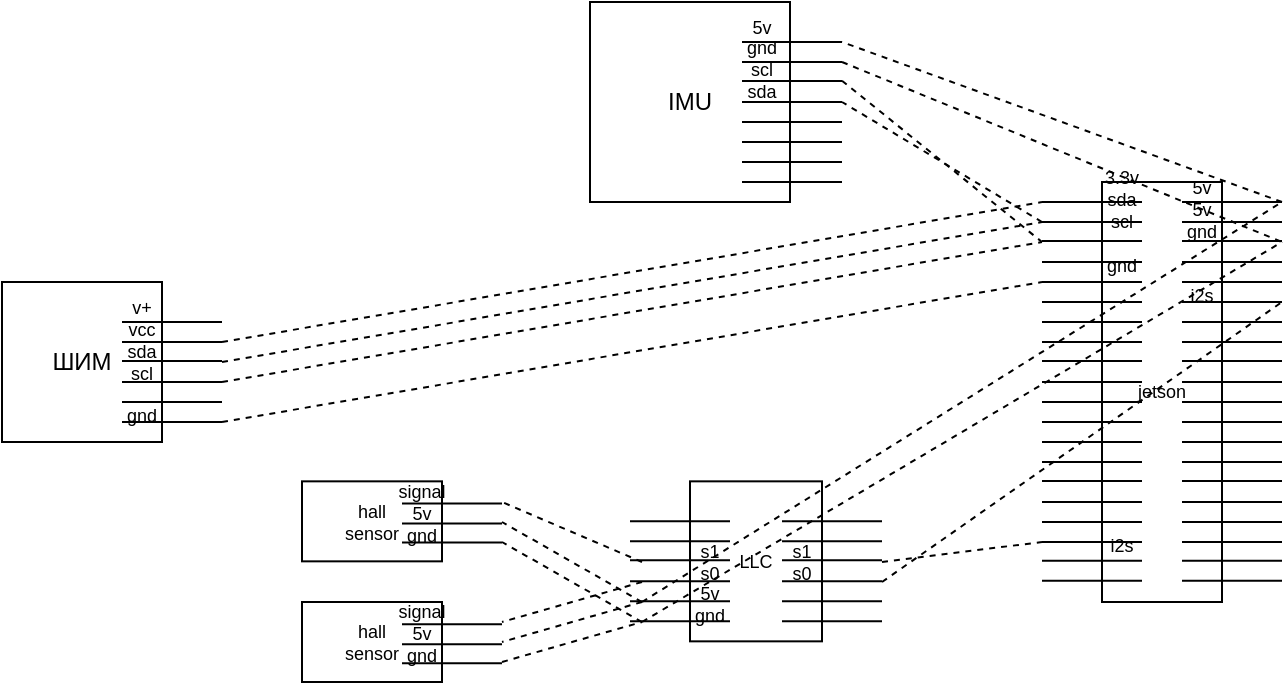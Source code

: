 <mxfile version="14.1.8" type="github">
  <diagram id="JsutUQx6NK4XxqGc4MJt" name="Page-1">
    <mxGraphModel dx="1990" dy="1189" grid="1" gridSize="10" guides="1" tooltips="1" connect="1" arrows="1" fold="1" page="1" pageScale="1" pageWidth="413" pageHeight="583" math="0" shadow="0">
      <root>
        <mxCell id="0" />
        <mxCell id="1" parent="0" />
        <mxCell id="KwUh2jPh4wp6yOu8MJGP-1" value="ШИМ" style="whiteSpace=wrap;html=1;aspect=fixed;" parent="1" vertex="1">
          <mxGeometry x="90" y="250" width="80" height="80" as="geometry" />
        </mxCell>
        <mxCell id="KwUh2jPh4wp6yOu8MJGP-2" value="" style="endArrow=none;html=1;" parent="1" edge="1">
          <mxGeometry width="50" height="50" relative="1" as="geometry">
            <mxPoint x="150" y="270" as="sourcePoint" />
            <mxPoint x="200" y="270" as="targetPoint" />
          </mxGeometry>
        </mxCell>
        <mxCell id="KwUh2jPh4wp6yOu8MJGP-3" value="" style="endArrow=none;html=1;" parent="1" edge="1">
          <mxGeometry width="50" height="50" relative="1" as="geometry">
            <mxPoint x="150" y="280" as="sourcePoint" />
            <mxPoint x="200" y="280" as="targetPoint" />
            <Array as="points">
              <mxPoint x="170" y="280" />
            </Array>
          </mxGeometry>
        </mxCell>
        <mxCell id="KwUh2jPh4wp6yOu8MJGP-4" value="" style="endArrow=none;html=1;" parent="1" edge="1">
          <mxGeometry width="50" height="50" relative="1" as="geometry">
            <mxPoint x="150" y="289.5" as="sourcePoint" />
            <mxPoint x="200" y="289.5" as="targetPoint" />
          </mxGeometry>
        </mxCell>
        <mxCell id="KwUh2jPh4wp6yOu8MJGP-5" value="" style="endArrow=none;html=1;" parent="1" edge="1">
          <mxGeometry width="50" height="50" relative="1" as="geometry">
            <mxPoint x="150" y="300" as="sourcePoint" />
            <mxPoint x="200" y="300" as="targetPoint" />
          </mxGeometry>
        </mxCell>
        <mxCell id="KwUh2jPh4wp6yOu8MJGP-6" value="" style="endArrow=none;html=1;" parent="1" edge="1">
          <mxGeometry width="50" height="50" relative="1" as="geometry">
            <mxPoint x="150" y="310" as="sourcePoint" />
            <mxPoint x="200" y="310" as="targetPoint" />
          </mxGeometry>
        </mxCell>
        <mxCell id="KwUh2jPh4wp6yOu8MJGP-7" value="" style="endArrow=none;html=1;" parent="1" edge="1">
          <mxGeometry width="50" height="50" relative="1" as="geometry">
            <mxPoint x="150" y="320" as="sourcePoint" />
            <mxPoint x="200" y="320" as="targetPoint" />
          </mxGeometry>
        </mxCell>
        <mxCell id="KwUh2jPh4wp6yOu8MJGP-8" value="v+&lt;br style=&quot;font-size: 9px;&quot;&gt;vcc&lt;br style=&quot;font-size: 9px;&quot;&gt;sda&lt;br style=&quot;font-size: 9px;&quot;&gt;scl&lt;br style=&quot;font-size: 9px;&quot;&gt;&lt;br style=&quot;font-size: 9px;&quot;&gt;gnd" style="text;html=1;strokeColor=none;fillColor=none;align=center;verticalAlign=middle;whiteSpace=wrap;rounded=0;fontSize=9;" parent="1" vertex="1">
          <mxGeometry x="140" y="280" width="40" height="20" as="geometry" />
        </mxCell>
        <mxCell id="KwUh2jPh4wp6yOu8MJGP-10" value="jetson" style="rounded=0;whiteSpace=wrap;html=1;fontSize=9;" parent="1" vertex="1">
          <mxGeometry x="640" y="200" width="60" height="210" as="geometry" />
        </mxCell>
        <mxCell id="KwUh2jPh4wp6yOu8MJGP-18" value="" style="endArrow=none;html=1;" parent="1" edge="1">
          <mxGeometry width="50" height="50" relative="1" as="geometry">
            <mxPoint x="680" y="210" as="sourcePoint" />
            <mxPoint x="730" y="210" as="targetPoint" />
          </mxGeometry>
        </mxCell>
        <mxCell id="KwUh2jPh4wp6yOu8MJGP-19" value="" style="endArrow=none;html=1;" parent="1" edge="1">
          <mxGeometry width="50" height="50" relative="1" as="geometry">
            <mxPoint x="680" y="220" as="sourcePoint" />
            <mxPoint x="730" y="220" as="targetPoint" />
            <Array as="points">
              <mxPoint x="700" y="220" />
            </Array>
          </mxGeometry>
        </mxCell>
        <mxCell id="KwUh2jPh4wp6yOu8MJGP-20" value="" style="endArrow=none;html=1;" parent="1" edge="1">
          <mxGeometry width="50" height="50" relative="1" as="geometry">
            <mxPoint x="680" y="229.5" as="sourcePoint" />
            <mxPoint x="730" y="229.5" as="targetPoint" />
          </mxGeometry>
        </mxCell>
        <mxCell id="KwUh2jPh4wp6yOu8MJGP-21" value="" style="endArrow=none;html=1;" parent="1" edge="1">
          <mxGeometry width="50" height="50" relative="1" as="geometry">
            <mxPoint x="680" y="240" as="sourcePoint" />
            <mxPoint x="730" y="240" as="targetPoint" />
          </mxGeometry>
        </mxCell>
        <mxCell id="KwUh2jPh4wp6yOu8MJGP-22" value="" style="endArrow=none;html=1;" parent="1" edge="1">
          <mxGeometry width="50" height="50" relative="1" as="geometry">
            <mxPoint x="680" y="250" as="sourcePoint" />
            <mxPoint x="730" y="250" as="targetPoint" />
          </mxGeometry>
        </mxCell>
        <mxCell id="KwUh2jPh4wp6yOu8MJGP-23" value="" style="endArrow=none;html=1;" parent="1" edge="1">
          <mxGeometry width="50" height="50" relative="1" as="geometry">
            <mxPoint x="680" y="260" as="sourcePoint" />
            <mxPoint x="730" y="260" as="targetPoint" />
          </mxGeometry>
        </mxCell>
        <mxCell id="KwUh2jPh4wp6yOu8MJGP-24" value="5v&lt;br style=&quot;font-size: 9px&quot;&gt;5v&lt;br style=&quot;font-size: 9px&quot;&gt;gnd&lt;br style=&quot;font-size: 9px&quot;&gt;&lt;br style=&quot;font-size: 9px&quot;&gt;&lt;br style=&quot;font-size: 9px&quot;&gt;i2s" style="text;html=1;strokeColor=none;fillColor=none;align=center;verticalAlign=middle;whiteSpace=wrap;rounded=0;fontSize=9;" parent="1" vertex="1">
          <mxGeometry x="670" y="220" width="40" height="20" as="geometry" />
        </mxCell>
        <mxCell id="KwUh2jPh4wp6yOu8MJGP-25" value="" style="endArrow=none;html=1;" parent="1" edge="1">
          <mxGeometry width="50" height="50" relative="1" as="geometry">
            <mxPoint x="610.0" y="210" as="sourcePoint" />
            <mxPoint x="660" y="210" as="targetPoint" />
          </mxGeometry>
        </mxCell>
        <mxCell id="KwUh2jPh4wp6yOu8MJGP-26" value="" style="endArrow=none;html=1;" parent="1" edge="1">
          <mxGeometry width="50" height="50" relative="1" as="geometry">
            <mxPoint x="610.0" y="220" as="sourcePoint" />
            <mxPoint x="660" y="220" as="targetPoint" />
            <Array as="points">
              <mxPoint x="630" y="220" />
            </Array>
          </mxGeometry>
        </mxCell>
        <mxCell id="KwUh2jPh4wp6yOu8MJGP-27" value="" style="endArrow=none;html=1;" parent="1" edge="1">
          <mxGeometry width="50" height="50" relative="1" as="geometry">
            <mxPoint x="610.0" y="229.5" as="sourcePoint" />
            <mxPoint x="660" y="229.5" as="targetPoint" />
          </mxGeometry>
        </mxCell>
        <mxCell id="KwUh2jPh4wp6yOu8MJGP-28" value="" style="endArrow=none;html=1;" parent="1" edge="1">
          <mxGeometry width="50" height="50" relative="1" as="geometry">
            <mxPoint x="610.0" y="240" as="sourcePoint" />
            <mxPoint x="660" y="240" as="targetPoint" />
          </mxGeometry>
        </mxCell>
        <mxCell id="KwUh2jPh4wp6yOu8MJGP-29" value="" style="endArrow=none;html=1;" parent="1" edge="1">
          <mxGeometry width="50" height="50" relative="1" as="geometry">
            <mxPoint x="610.0" y="250" as="sourcePoint" />
            <mxPoint x="660" y="250" as="targetPoint" />
          </mxGeometry>
        </mxCell>
        <mxCell id="KwUh2jPh4wp6yOu8MJGP-30" value="" style="endArrow=none;html=1;" parent="1" edge="1">
          <mxGeometry width="50" height="50" relative="1" as="geometry">
            <mxPoint x="610.0" y="260" as="sourcePoint" />
            <mxPoint x="660" y="260" as="targetPoint" />
          </mxGeometry>
        </mxCell>
        <mxCell id="KwUh2jPh4wp6yOu8MJGP-31" value="3.3v&lt;br style=&quot;font-size: 9px&quot;&gt;sda&lt;br style=&quot;font-size: 9px&quot;&gt;scl&lt;br style=&quot;font-size: 9px&quot;&gt;&lt;br style=&quot;font-size: 9px&quot;&gt;gnd&lt;br&gt;&lt;br&gt;&lt;br&gt;&lt;br&gt;&lt;br&gt;&lt;br&gt;&lt;br&gt;&lt;br&gt;&lt;br&gt;&lt;br&gt;&lt;br&gt;&lt;br&gt;&lt;br&gt;i2s" style="text;html=1;strokeColor=none;fillColor=none;align=center;verticalAlign=middle;whiteSpace=wrap;rounded=0;fontSize=9;" parent="1" vertex="1">
          <mxGeometry x="630" y="280" width="40" height="20" as="geometry" />
        </mxCell>
        <mxCell id="KwUh2jPh4wp6yOu8MJGP-35" value="" style="endArrow=none;dashed=1;html=1;fontSize=9;" parent="1" edge="1">
          <mxGeometry width="50" height="50" relative="1" as="geometry">
            <mxPoint x="200" y="280" as="sourcePoint" />
            <mxPoint x="610" y="210" as="targetPoint" />
          </mxGeometry>
        </mxCell>
        <mxCell id="KwUh2jPh4wp6yOu8MJGP-36" value="" style="endArrow=none;dashed=1;html=1;fontSize=9;" parent="1" edge="1">
          <mxGeometry width="50" height="50" relative="1" as="geometry">
            <mxPoint x="200" y="290" as="sourcePoint" />
            <mxPoint x="610" y="220" as="targetPoint" />
          </mxGeometry>
        </mxCell>
        <mxCell id="KwUh2jPh4wp6yOu8MJGP-37" value="" style="endArrow=none;dashed=1;html=1;fontSize=9;" parent="1" edge="1">
          <mxGeometry width="50" height="50" relative="1" as="geometry">
            <mxPoint x="200" y="300" as="sourcePoint" />
            <mxPoint x="610" y="230" as="targetPoint" />
          </mxGeometry>
        </mxCell>
        <mxCell id="KwUh2jPh4wp6yOu8MJGP-38" value="" style="endArrow=none;dashed=1;html=1;fontSize=9;" parent="1" edge="1">
          <mxGeometry width="50" height="50" relative="1" as="geometry">
            <mxPoint x="200" y="320" as="sourcePoint" />
            <mxPoint x="610" y="250" as="targetPoint" />
          </mxGeometry>
        </mxCell>
        <mxCell id="KwUh2jPh4wp6yOu8MJGP-39" value="hall&lt;br&gt;sensor" style="rounded=0;whiteSpace=wrap;html=1;fontSize=9;" parent="1" vertex="1">
          <mxGeometry x="240" y="349.67" width="70" height="40" as="geometry" />
        </mxCell>
        <mxCell id="KwUh2jPh4wp6yOu8MJGP-44" value="" style="endArrow=none;html=1;" parent="1" edge="1">
          <mxGeometry width="50" height="50" relative="1" as="geometry">
            <mxPoint x="290" y="360.75" as="sourcePoint" />
            <mxPoint x="340" y="360.75" as="targetPoint" />
          </mxGeometry>
        </mxCell>
        <mxCell id="KwUh2jPh4wp6yOu8MJGP-45" value="" style="endArrow=none;html=1;" parent="1" edge="1">
          <mxGeometry width="50" height="50" relative="1" as="geometry">
            <mxPoint x="290" y="370.75" as="sourcePoint" />
            <mxPoint x="340" y="370.75" as="targetPoint" />
            <Array as="points">
              <mxPoint x="310" y="370.75" />
            </Array>
          </mxGeometry>
        </mxCell>
        <mxCell id="KwUh2jPh4wp6yOu8MJGP-46" value="" style="endArrow=none;html=1;" parent="1" edge="1">
          <mxGeometry width="50" height="50" relative="1" as="geometry">
            <mxPoint x="290" y="380.25" as="sourcePoint" />
            <mxPoint x="340" y="380.25" as="targetPoint" />
          </mxGeometry>
        </mxCell>
        <mxCell id="KwUh2jPh4wp6yOu8MJGP-47" value="signal&lt;br style=&quot;font-size: 9px&quot;&gt;5v&lt;br style=&quot;font-size: 9px&quot;&gt;gnd" style="text;html=1;strokeColor=none;fillColor=none;align=center;verticalAlign=middle;whiteSpace=wrap;rounded=0;fontSize=9;" parent="1" vertex="1">
          <mxGeometry x="280" y="355.67" width="40" height="20" as="geometry" />
        </mxCell>
        <mxCell id="KwUh2jPh4wp6yOu8MJGP-48" value="LLC" style="rounded=0;whiteSpace=wrap;html=1;fontSize=9;" parent="1" vertex="1">
          <mxGeometry x="434" y="349.67" width="66" height="80" as="geometry" />
        </mxCell>
        <mxCell id="KwUh2jPh4wp6yOu8MJGP-49" value="" style="endArrow=none;html=1;" parent="1" edge="1">
          <mxGeometry width="50" height="50" relative="1" as="geometry">
            <mxPoint x="480" y="369.67" as="sourcePoint" />
            <mxPoint x="530" y="369.67" as="targetPoint" />
          </mxGeometry>
        </mxCell>
        <mxCell id="KwUh2jPh4wp6yOu8MJGP-50" value="" style="endArrow=none;html=1;" parent="1" edge="1">
          <mxGeometry width="50" height="50" relative="1" as="geometry">
            <mxPoint x="480" y="379.67" as="sourcePoint" />
            <mxPoint x="530" y="379.67" as="targetPoint" />
            <Array as="points">
              <mxPoint x="500" y="379.67" />
            </Array>
          </mxGeometry>
        </mxCell>
        <mxCell id="KwUh2jPh4wp6yOu8MJGP-51" value="" style="endArrow=none;html=1;" parent="1" edge="1">
          <mxGeometry width="50" height="50" relative="1" as="geometry">
            <mxPoint x="480" y="389.17" as="sourcePoint" />
            <mxPoint x="530" y="389.17" as="targetPoint" />
          </mxGeometry>
        </mxCell>
        <mxCell id="KwUh2jPh4wp6yOu8MJGP-52" value="" style="endArrow=none;html=1;" parent="1" edge="1">
          <mxGeometry width="50" height="50" relative="1" as="geometry">
            <mxPoint x="480" y="399.67" as="sourcePoint" />
            <mxPoint x="530" y="399.67" as="targetPoint" />
          </mxGeometry>
        </mxCell>
        <mxCell id="KwUh2jPh4wp6yOu8MJGP-53" value="" style="endArrow=none;html=1;" parent="1" edge="1">
          <mxGeometry width="50" height="50" relative="1" as="geometry">
            <mxPoint x="480" y="409.67" as="sourcePoint" />
            <mxPoint x="530" y="409.67" as="targetPoint" />
          </mxGeometry>
        </mxCell>
        <mxCell id="KwUh2jPh4wp6yOu8MJGP-54" value="" style="endArrow=none;html=1;" parent="1" edge="1">
          <mxGeometry width="50" height="50" relative="1" as="geometry">
            <mxPoint x="480" y="419.67" as="sourcePoint" />
            <mxPoint x="530" y="419.67" as="targetPoint" />
          </mxGeometry>
        </mxCell>
        <mxCell id="KwUh2jPh4wp6yOu8MJGP-55" value="&lt;br style=&quot;font-size: 9px&quot;&gt;&lt;br style=&quot;font-size: 9px&quot;&gt;s1&lt;br style=&quot;font-size: 9px&quot;&gt;s0&lt;br&gt;&lt;br&gt;&lt;br style=&quot;font-size: 9px&quot;&gt;" style="text;html=1;strokeColor=none;fillColor=none;align=center;verticalAlign=middle;whiteSpace=wrap;rounded=0;fontSize=9;" parent="1" vertex="1">
          <mxGeometry x="470" y="379.67" width="40" height="20" as="geometry" />
        </mxCell>
        <mxCell id="KwUh2jPh4wp6yOu8MJGP-56" value="" style="endArrow=none;html=1;" parent="1" edge="1">
          <mxGeometry width="50" height="50" relative="1" as="geometry">
            <mxPoint x="404.0" y="369.67" as="sourcePoint" />
            <mxPoint x="454" y="369.67" as="targetPoint" />
          </mxGeometry>
        </mxCell>
        <mxCell id="KwUh2jPh4wp6yOu8MJGP-57" value="" style="endArrow=none;html=1;" parent="1" edge="1">
          <mxGeometry width="50" height="50" relative="1" as="geometry">
            <mxPoint x="404.0" y="379.67" as="sourcePoint" />
            <mxPoint x="454" y="379.67" as="targetPoint" />
            <Array as="points">
              <mxPoint x="424" y="379.67" />
            </Array>
          </mxGeometry>
        </mxCell>
        <mxCell id="KwUh2jPh4wp6yOu8MJGP-58" value="" style="endArrow=none;html=1;" parent="1" edge="1">
          <mxGeometry width="50" height="50" relative="1" as="geometry">
            <mxPoint x="404.0" y="389.17" as="sourcePoint" />
            <mxPoint x="454" y="389.17" as="targetPoint" />
          </mxGeometry>
        </mxCell>
        <mxCell id="KwUh2jPh4wp6yOu8MJGP-59" value="" style="endArrow=none;html=1;" parent="1" edge="1">
          <mxGeometry width="50" height="50" relative="1" as="geometry">
            <mxPoint x="404.0" y="399.67" as="sourcePoint" />
            <mxPoint x="454" y="399.67" as="targetPoint" />
          </mxGeometry>
        </mxCell>
        <mxCell id="KwUh2jPh4wp6yOu8MJGP-60" value="" style="endArrow=none;html=1;" parent="1" edge="1">
          <mxGeometry width="50" height="50" relative="1" as="geometry">
            <mxPoint x="404.0" y="409.67" as="sourcePoint" />
            <mxPoint x="454" y="409.67" as="targetPoint" />
          </mxGeometry>
        </mxCell>
        <mxCell id="KwUh2jPh4wp6yOu8MJGP-61" value="" style="endArrow=none;html=1;" parent="1" edge="1">
          <mxGeometry width="50" height="50" relative="1" as="geometry">
            <mxPoint x="404.0" y="419.67" as="sourcePoint" />
            <mxPoint x="454" y="419.67" as="targetPoint" />
          </mxGeometry>
        </mxCell>
        <mxCell id="KwUh2jPh4wp6yOu8MJGP-62" value="&lt;br&gt;&lt;br&gt;s1&lt;br&gt;s0&lt;br&gt;5v&lt;br&gt;gnd" style="text;html=1;strokeColor=none;fillColor=none;align=center;verticalAlign=middle;whiteSpace=wrap;rounded=0;fontSize=9;" parent="1" vertex="1">
          <mxGeometry x="424" y="380.0" width="40" height="20" as="geometry" />
        </mxCell>
        <mxCell id="KwUh2jPh4wp6yOu8MJGP-63" value="hall&lt;br&gt;sensor" style="rounded=0;whiteSpace=wrap;html=1;fontSize=9;" parent="1" vertex="1">
          <mxGeometry x="240" y="410" width="70" height="40" as="geometry" />
        </mxCell>
        <mxCell id="KwUh2jPh4wp6yOu8MJGP-64" value="" style="endArrow=none;html=1;" parent="1" edge="1">
          <mxGeometry width="50" height="50" relative="1" as="geometry">
            <mxPoint x="290" y="421.08" as="sourcePoint" />
            <mxPoint x="340" y="421.08" as="targetPoint" />
          </mxGeometry>
        </mxCell>
        <mxCell id="KwUh2jPh4wp6yOu8MJGP-65" value="" style="endArrow=none;html=1;" parent="1" edge="1">
          <mxGeometry width="50" height="50" relative="1" as="geometry">
            <mxPoint x="290" y="431.08" as="sourcePoint" />
            <mxPoint x="340" y="431.08" as="targetPoint" />
            <Array as="points">
              <mxPoint x="310" y="431.08" />
            </Array>
          </mxGeometry>
        </mxCell>
        <mxCell id="KwUh2jPh4wp6yOu8MJGP-66" value="" style="endArrow=none;html=1;" parent="1" edge="1">
          <mxGeometry width="50" height="50" relative="1" as="geometry">
            <mxPoint x="290" y="440.58" as="sourcePoint" />
            <mxPoint x="340" y="440.58" as="targetPoint" />
          </mxGeometry>
        </mxCell>
        <mxCell id="KwUh2jPh4wp6yOu8MJGP-67" value="signal&lt;br style=&quot;font-size: 9px&quot;&gt;5v&lt;br style=&quot;font-size: 9px&quot;&gt;gnd" style="text;html=1;strokeColor=none;fillColor=none;align=center;verticalAlign=middle;whiteSpace=wrap;rounded=0;fontSize=9;" parent="1" vertex="1">
          <mxGeometry x="280" y="416" width="40" height="20" as="geometry" />
        </mxCell>
        <mxCell id="KwUh2jPh4wp6yOu8MJGP-68" value="" style="endArrow=none;dashed=1;html=1;fontSize=9;" parent="1" edge="1">
          <mxGeometry width="50" height="50" relative="1" as="geometry">
            <mxPoint x="340" y="440" as="sourcePoint" />
            <mxPoint x="410" y="420" as="targetPoint" />
          </mxGeometry>
        </mxCell>
        <mxCell id="KwUh2jPh4wp6yOu8MJGP-69" value="" style="endArrow=none;dashed=1;html=1;fontSize=9;" parent="1" edge="1">
          <mxGeometry width="50" height="50" relative="1" as="geometry">
            <mxPoint x="410" y="410" as="sourcePoint" />
            <mxPoint x="340" y="430" as="targetPoint" />
          </mxGeometry>
        </mxCell>
        <mxCell id="KwUh2jPh4wp6yOu8MJGP-70" value="" style="endArrow=none;dashed=1;html=1;fontSize=9;" parent="1" edge="1">
          <mxGeometry width="50" height="50" relative="1" as="geometry">
            <mxPoint x="410" y="400" as="sourcePoint" />
            <mxPoint x="340" y="420" as="targetPoint" />
          </mxGeometry>
        </mxCell>
        <mxCell id="KwUh2jPh4wp6yOu8MJGP-71" value="" style="endArrow=none;dashed=1;html=1;fontSize=9;" parent="1" edge="1">
          <mxGeometry width="50" height="50" relative="1" as="geometry">
            <mxPoint x="410" y="420" as="sourcePoint" />
            <mxPoint x="340" y="380" as="targetPoint" />
          </mxGeometry>
        </mxCell>
        <mxCell id="KwUh2jPh4wp6yOu8MJGP-72" value="" style="endArrow=none;dashed=1;html=1;fontSize=9;" parent="1" edge="1">
          <mxGeometry width="50" height="50" relative="1" as="geometry">
            <mxPoint x="410" y="410" as="sourcePoint" />
            <mxPoint x="340" y="370" as="targetPoint" />
          </mxGeometry>
        </mxCell>
        <mxCell id="KwUh2jPh4wp6yOu8MJGP-73" value="" style="endArrow=none;dashed=1;html=1;fontSize=9;" parent="1" edge="1">
          <mxGeometry width="50" height="50" relative="1" as="geometry">
            <mxPoint x="410" y="390" as="sourcePoint" />
            <mxPoint x="340" y="360" as="targetPoint" />
          </mxGeometry>
        </mxCell>
        <mxCell id="KwUh2jPh4wp6yOu8MJGP-74" value="" style="endArrow=none;html=1;" parent="1" edge="1">
          <mxGeometry width="50" height="50" relative="1" as="geometry">
            <mxPoint x="680" y="270" as="sourcePoint" />
            <mxPoint x="730" y="270" as="targetPoint" />
          </mxGeometry>
        </mxCell>
        <mxCell id="KwUh2jPh4wp6yOu8MJGP-75" value="" style="endArrow=none;html=1;" parent="1" edge="1">
          <mxGeometry width="50" height="50" relative="1" as="geometry">
            <mxPoint x="680" y="280" as="sourcePoint" />
            <mxPoint x="730" y="280" as="targetPoint" />
            <Array as="points">
              <mxPoint x="700" y="280" />
            </Array>
          </mxGeometry>
        </mxCell>
        <mxCell id="KwUh2jPh4wp6yOu8MJGP-76" value="" style="endArrow=none;html=1;" parent="1" edge="1">
          <mxGeometry width="50" height="50" relative="1" as="geometry">
            <mxPoint x="680" y="289.5" as="sourcePoint" />
            <mxPoint x="730" y="289.5" as="targetPoint" />
          </mxGeometry>
        </mxCell>
        <mxCell id="KwUh2jPh4wp6yOu8MJGP-77" value="" style="endArrow=none;html=1;" parent="1" edge="1">
          <mxGeometry width="50" height="50" relative="1" as="geometry">
            <mxPoint x="680" y="300" as="sourcePoint" />
            <mxPoint x="730" y="300" as="targetPoint" />
          </mxGeometry>
        </mxCell>
        <mxCell id="KwUh2jPh4wp6yOu8MJGP-78" value="" style="endArrow=none;html=1;" parent="1" edge="1">
          <mxGeometry width="50" height="50" relative="1" as="geometry">
            <mxPoint x="680" y="310" as="sourcePoint" />
            <mxPoint x="730" y="310" as="targetPoint" />
          </mxGeometry>
        </mxCell>
        <mxCell id="KwUh2jPh4wp6yOu8MJGP-79" value="" style="endArrow=none;html=1;" parent="1" edge="1">
          <mxGeometry width="50" height="50" relative="1" as="geometry">
            <mxPoint x="680" y="320" as="sourcePoint" />
            <mxPoint x="730" y="320" as="targetPoint" />
          </mxGeometry>
        </mxCell>
        <mxCell id="KwUh2jPh4wp6yOu8MJGP-80" value="" style="endArrow=none;html=1;" parent="1" edge="1">
          <mxGeometry width="50" height="50" relative="1" as="geometry">
            <mxPoint x="610.0" y="270" as="sourcePoint" />
            <mxPoint x="660" y="270" as="targetPoint" />
          </mxGeometry>
        </mxCell>
        <mxCell id="KwUh2jPh4wp6yOu8MJGP-81" value="" style="endArrow=none;html=1;" parent="1" edge="1">
          <mxGeometry width="50" height="50" relative="1" as="geometry">
            <mxPoint x="610.0" y="280" as="sourcePoint" />
            <mxPoint x="660" y="280" as="targetPoint" />
            <Array as="points">
              <mxPoint x="630" y="280" />
            </Array>
          </mxGeometry>
        </mxCell>
        <mxCell id="KwUh2jPh4wp6yOu8MJGP-82" value="" style="endArrow=none;html=1;" parent="1" edge="1">
          <mxGeometry width="50" height="50" relative="1" as="geometry">
            <mxPoint x="610.0" y="289.5" as="sourcePoint" />
            <mxPoint x="660" y="289.5" as="targetPoint" />
          </mxGeometry>
        </mxCell>
        <mxCell id="KwUh2jPh4wp6yOu8MJGP-83" value="" style="endArrow=none;html=1;" parent="1" edge="1">
          <mxGeometry width="50" height="50" relative="1" as="geometry">
            <mxPoint x="610.0" y="300" as="sourcePoint" />
            <mxPoint x="660" y="300" as="targetPoint" />
          </mxGeometry>
        </mxCell>
        <mxCell id="KwUh2jPh4wp6yOu8MJGP-84" value="" style="endArrow=none;html=1;" parent="1" edge="1">
          <mxGeometry width="50" height="50" relative="1" as="geometry">
            <mxPoint x="610.0" y="310" as="sourcePoint" />
            <mxPoint x="660" y="310" as="targetPoint" />
          </mxGeometry>
        </mxCell>
        <mxCell id="KwUh2jPh4wp6yOu8MJGP-85" value="" style="endArrow=none;html=1;" parent="1" edge="1">
          <mxGeometry width="50" height="50" relative="1" as="geometry">
            <mxPoint x="610.0" y="320" as="sourcePoint" />
            <mxPoint x="660" y="320" as="targetPoint" />
          </mxGeometry>
        </mxCell>
        <mxCell id="KwUh2jPh4wp6yOu8MJGP-86" value="" style="endArrow=none;html=1;" parent="1" edge="1">
          <mxGeometry width="50" height="50" relative="1" as="geometry">
            <mxPoint x="680" y="330" as="sourcePoint" />
            <mxPoint x="730" y="330" as="targetPoint" />
          </mxGeometry>
        </mxCell>
        <mxCell id="KwUh2jPh4wp6yOu8MJGP-87" value="" style="endArrow=none;html=1;" parent="1" edge="1">
          <mxGeometry width="50" height="50" relative="1" as="geometry">
            <mxPoint x="680" y="340" as="sourcePoint" />
            <mxPoint x="730" y="340" as="targetPoint" />
            <Array as="points">
              <mxPoint x="700" y="340" />
            </Array>
          </mxGeometry>
        </mxCell>
        <mxCell id="KwUh2jPh4wp6yOu8MJGP-88" value="" style="endArrow=none;html=1;" parent="1" edge="1">
          <mxGeometry width="50" height="50" relative="1" as="geometry">
            <mxPoint x="680" y="349.5" as="sourcePoint" />
            <mxPoint x="730" y="349.5" as="targetPoint" />
          </mxGeometry>
        </mxCell>
        <mxCell id="KwUh2jPh4wp6yOu8MJGP-89" value="" style="endArrow=none;html=1;" parent="1" edge="1">
          <mxGeometry width="50" height="50" relative="1" as="geometry">
            <mxPoint x="680" y="360" as="sourcePoint" />
            <mxPoint x="730" y="360" as="targetPoint" />
          </mxGeometry>
        </mxCell>
        <mxCell id="KwUh2jPh4wp6yOu8MJGP-90" value="" style="endArrow=none;html=1;" parent="1" edge="1">
          <mxGeometry width="50" height="50" relative="1" as="geometry">
            <mxPoint x="680" y="370" as="sourcePoint" />
            <mxPoint x="730" y="370" as="targetPoint" />
          </mxGeometry>
        </mxCell>
        <mxCell id="KwUh2jPh4wp6yOu8MJGP-91" value="" style="endArrow=none;html=1;" parent="1" edge="1">
          <mxGeometry width="50" height="50" relative="1" as="geometry">
            <mxPoint x="680" y="380" as="sourcePoint" />
            <mxPoint x="730" y="380" as="targetPoint" />
          </mxGeometry>
        </mxCell>
        <mxCell id="KwUh2jPh4wp6yOu8MJGP-92" value="" style="endArrow=none;html=1;" parent="1" edge="1">
          <mxGeometry width="50" height="50" relative="1" as="geometry">
            <mxPoint x="610.0" y="330" as="sourcePoint" />
            <mxPoint x="660" y="330" as="targetPoint" />
          </mxGeometry>
        </mxCell>
        <mxCell id="KwUh2jPh4wp6yOu8MJGP-93" value="" style="endArrow=none;html=1;" parent="1" edge="1">
          <mxGeometry width="50" height="50" relative="1" as="geometry">
            <mxPoint x="610.0" y="340" as="sourcePoint" />
            <mxPoint x="660" y="340" as="targetPoint" />
            <Array as="points">
              <mxPoint x="630" y="340" />
            </Array>
          </mxGeometry>
        </mxCell>
        <mxCell id="KwUh2jPh4wp6yOu8MJGP-94" value="" style="endArrow=none;html=1;" parent="1" edge="1">
          <mxGeometry width="50" height="50" relative="1" as="geometry">
            <mxPoint x="610.0" y="349.5" as="sourcePoint" />
            <mxPoint x="660" y="349.5" as="targetPoint" />
          </mxGeometry>
        </mxCell>
        <mxCell id="KwUh2jPh4wp6yOu8MJGP-95" value="" style="endArrow=none;html=1;" parent="1" edge="1">
          <mxGeometry width="50" height="50" relative="1" as="geometry">
            <mxPoint x="610.0" y="360" as="sourcePoint" />
            <mxPoint x="660" y="360" as="targetPoint" />
          </mxGeometry>
        </mxCell>
        <mxCell id="KwUh2jPh4wp6yOu8MJGP-96" value="" style="endArrow=none;html=1;" parent="1" edge="1">
          <mxGeometry width="50" height="50" relative="1" as="geometry">
            <mxPoint x="610.0" y="370" as="sourcePoint" />
            <mxPoint x="660" y="370" as="targetPoint" />
          </mxGeometry>
        </mxCell>
        <mxCell id="KwUh2jPh4wp6yOu8MJGP-97" value="" style="endArrow=none;html=1;" parent="1" edge="1">
          <mxGeometry width="50" height="50" relative="1" as="geometry">
            <mxPoint x="610.0" y="380" as="sourcePoint" />
            <mxPoint x="660" y="380" as="targetPoint" />
          </mxGeometry>
        </mxCell>
        <mxCell id="KwUh2jPh4wp6yOu8MJGP-98" value="" style="endArrow=none;html=1;" parent="1" edge="1">
          <mxGeometry width="50" height="50" relative="1" as="geometry">
            <mxPoint x="680" y="389.34" as="sourcePoint" />
            <mxPoint x="730" y="389.34" as="targetPoint" />
          </mxGeometry>
        </mxCell>
        <mxCell id="KwUh2jPh4wp6yOu8MJGP-99" value="" style="endArrow=none;html=1;" parent="1" edge="1">
          <mxGeometry width="50" height="50" relative="1" as="geometry">
            <mxPoint x="680" y="399.34" as="sourcePoint" />
            <mxPoint x="730" y="399.34" as="targetPoint" />
          </mxGeometry>
        </mxCell>
        <mxCell id="KwUh2jPh4wp6yOu8MJGP-100" value="" style="endArrow=none;html=1;" parent="1" edge="1">
          <mxGeometry width="50" height="50" relative="1" as="geometry">
            <mxPoint x="610.0" y="389.34" as="sourcePoint" />
            <mxPoint x="660" y="389.34" as="targetPoint" />
          </mxGeometry>
        </mxCell>
        <mxCell id="KwUh2jPh4wp6yOu8MJGP-101" value="" style="endArrow=none;html=1;" parent="1" edge="1">
          <mxGeometry width="50" height="50" relative="1" as="geometry">
            <mxPoint x="610.0" y="399.34" as="sourcePoint" />
            <mxPoint x="660" y="399.34" as="targetPoint" />
          </mxGeometry>
        </mxCell>
        <mxCell id="KwUh2jPh4wp6yOu8MJGP-104" value="" style="endArrow=none;dashed=1;html=1;fontSize=9;" parent="1" edge="1">
          <mxGeometry width="50" height="50" relative="1" as="geometry">
            <mxPoint x="530" y="400" as="sourcePoint" />
            <mxPoint x="730" y="260" as="targetPoint" />
          </mxGeometry>
        </mxCell>
        <mxCell id="KwUh2jPh4wp6yOu8MJGP-105" value="" style="endArrow=none;dashed=1;html=1;fontSize=9;" parent="1" edge="1">
          <mxGeometry width="50" height="50" relative="1" as="geometry">
            <mxPoint x="530" y="390" as="sourcePoint" />
            <mxPoint x="610" y="380" as="targetPoint" />
          </mxGeometry>
        </mxCell>
        <mxCell id="KwUh2jPh4wp6yOu8MJGP-106" value="" style="endArrow=none;dashed=1;html=1;fontSize=9;" parent="1" edge="1">
          <mxGeometry width="50" height="50" relative="1" as="geometry">
            <mxPoint x="410" y="410" as="sourcePoint" />
            <mxPoint x="730" y="210" as="targetPoint" />
          </mxGeometry>
        </mxCell>
        <mxCell id="KwUh2jPh4wp6yOu8MJGP-107" value="" style="endArrow=none;dashed=1;html=1;fontSize=9;" parent="1" edge="1">
          <mxGeometry width="50" height="50" relative="1" as="geometry">
            <mxPoint x="410" y="420" as="sourcePoint" />
            <mxPoint x="730" y="230" as="targetPoint" />
          </mxGeometry>
        </mxCell>
        <mxCell id="KwUh2jPh4wp6yOu8MJGP-108" value="IMU" style="whiteSpace=wrap;html=1;aspect=fixed;" parent="1" vertex="1">
          <mxGeometry x="384" y="110" width="100" height="100" as="geometry" />
        </mxCell>
        <mxCell id="KwUh2jPh4wp6yOu8MJGP-109" value="" style="endArrow=none;html=1;" parent="1" edge="1">
          <mxGeometry width="50" height="50" relative="1" as="geometry">
            <mxPoint x="460" y="130" as="sourcePoint" />
            <mxPoint x="510" y="130" as="targetPoint" />
          </mxGeometry>
        </mxCell>
        <mxCell id="KwUh2jPh4wp6yOu8MJGP-110" value="" style="endArrow=none;html=1;" parent="1" edge="1">
          <mxGeometry width="50" height="50" relative="1" as="geometry">
            <mxPoint x="460" y="140" as="sourcePoint" />
            <mxPoint x="510" y="140" as="targetPoint" />
            <Array as="points">
              <mxPoint x="480" y="140" />
            </Array>
          </mxGeometry>
        </mxCell>
        <mxCell id="KwUh2jPh4wp6yOu8MJGP-111" value="" style="endArrow=none;html=1;" parent="1" edge="1">
          <mxGeometry width="50" height="50" relative="1" as="geometry">
            <mxPoint x="460" y="149.5" as="sourcePoint" />
            <mxPoint x="510" y="149.5" as="targetPoint" />
          </mxGeometry>
        </mxCell>
        <mxCell id="KwUh2jPh4wp6yOu8MJGP-112" value="" style="endArrow=none;html=1;" parent="1" edge="1">
          <mxGeometry width="50" height="50" relative="1" as="geometry">
            <mxPoint x="460" y="160" as="sourcePoint" />
            <mxPoint x="510" y="160" as="targetPoint" />
          </mxGeometry>
        </mxCell>
        <mxCell id="KwUh2jPh4wp6yOu8MJGP-113" value="" style="endArrow=none;html=1;" parent="1" edge="1">
          <mxGeometry width="50" height="50" relative="1" as="geometry">
            <mxPoint x="460" y="170" as="sourcePoint" />
            <mxPoint x="510" y="170" as="targetPoint" />
          </mxGeometry>
        </mxCell>
        <mxCell id="KwUh2jPh4wp6yOu8MJGP-114" value="" style="endArrow=none;html=1;" parent="1" edge="1">
          <mxGeometry width="50" height="50" relative="1" as="geometry">
            <mxPoint x="460" y="180" as="sourcePoint" />
            <mxPoint x="510" y="180" as="targetPoint" />
          </mxGeometry>
        </mxCell>
        <mxCell id="KwUh2jPh4wp6yOu8MJGP-115" value="5v&lt;br style=&quot;font-size: 9px&quot;&gt;gnd&lt;br style=&quot;font-size: 9px&quot;&gt;scl&lt;br style=&quot;font-size: 9px&quot;&gt;sda&lt;br style=&quot;font-size: 9px&quot;&gt;&lt;br style=&quot;font-size: 9px&quot;&gt;" style="text;html=1;strokeColor=none;fillColor=none;align=center;verticalAlign=middle;whiteSpace=wrap;rounded=0;fontSize=9;" parent="1" vertex="1">
          <mxGeometry x="450" y="134" width="40" height="20" as="geometry" />
        </mxCell>
        <mxCell id="KwUh2jPh4wp6yOu8MJGP-116" value="" style="endArrow=none;html=1;" parent="1" edge="1">
          <mxGeometry width="50" height="50" relative="1" as="geometry">
            <mxPoint x="460" y="190" as="sourcePoint" />
            <mxPoint x="510" y="190" as="targetPoint" />
          </mxGeometry>
        </mxCell>
        <mxCell id="KwUh2jPh4wp6yOu8MJGP-117" value="" style="endArrow=none;html=1;" parent="1" edge="1">
          <mxGeometry width="50" height="50" relative="1" as="geometry">
            <mxPoint x="460" y="200" as="sourcePoint" />
            <mxPoint x="510" y="200" as="targetPoint" />
          </mxGeometry>
        </mxCell>
        <mxCell id="KwUh2jPh4wp6yOu8MJGP-119" value="" style="endArrow=none;dashed=1;html=1;fontSize=9;" parent="1" edge="1">
          <mxGeometry width="50" height="50" relative="1" as="geometry">
            <mxPoint x="730" y="210" as="sourcePoint" />
            <mxPoint x="510" y="130" as="targetPoint" />
          </mxGeometry>
        </mxCell>
        <mxCell id="KwUh2jPh4wp6yOu8MJGP-120" value="" style="endArrow=none;dashed=1;html=1;fontSize=9;" parent="1" edge="1">
          <mxGeometry width="50" height="50" relative="1" as="geometry">
            <mxPoint x="510" y="140" as="sourcePoint" />
            <mxPoint x="730" y="230" as="targetPoint" />
          </mxGeometry>
        </mxCell>
        <mxCell id="KwUh2jPh4wp6yOu8MJGP-121" value="" style="endArrow=none;dashed=1;html=1;fontSize=9;" parent="1" edge="1">
          <mxGeometry width="50" height="50" relative="1" as="geometry">
            <mxPoint x="510" y="149.333" as="sourcePoint" />
            <mxPoint x="610" y="230" as="targetPoint" />
          </mxGeometry>
        </mxCell>
        <mxCell id="KwUh2jPh4wp6yOu8MJGP-122" value="" style="endArrow=none;dashed=1;html=1;fontSize=9;" parent="1" edge="1">
          <mxGeometry width="50" height="50" relative="1" as="geometry">
            <mxPoint x="610" y="220" as="sourcePoint" />
            <mxPoint x="510" y="160" as="targetPoint" />
          </mxGeometry>
        </mxCell>
      </root>
    </mxGraphModel>
  </diagram>
</mxfile>
